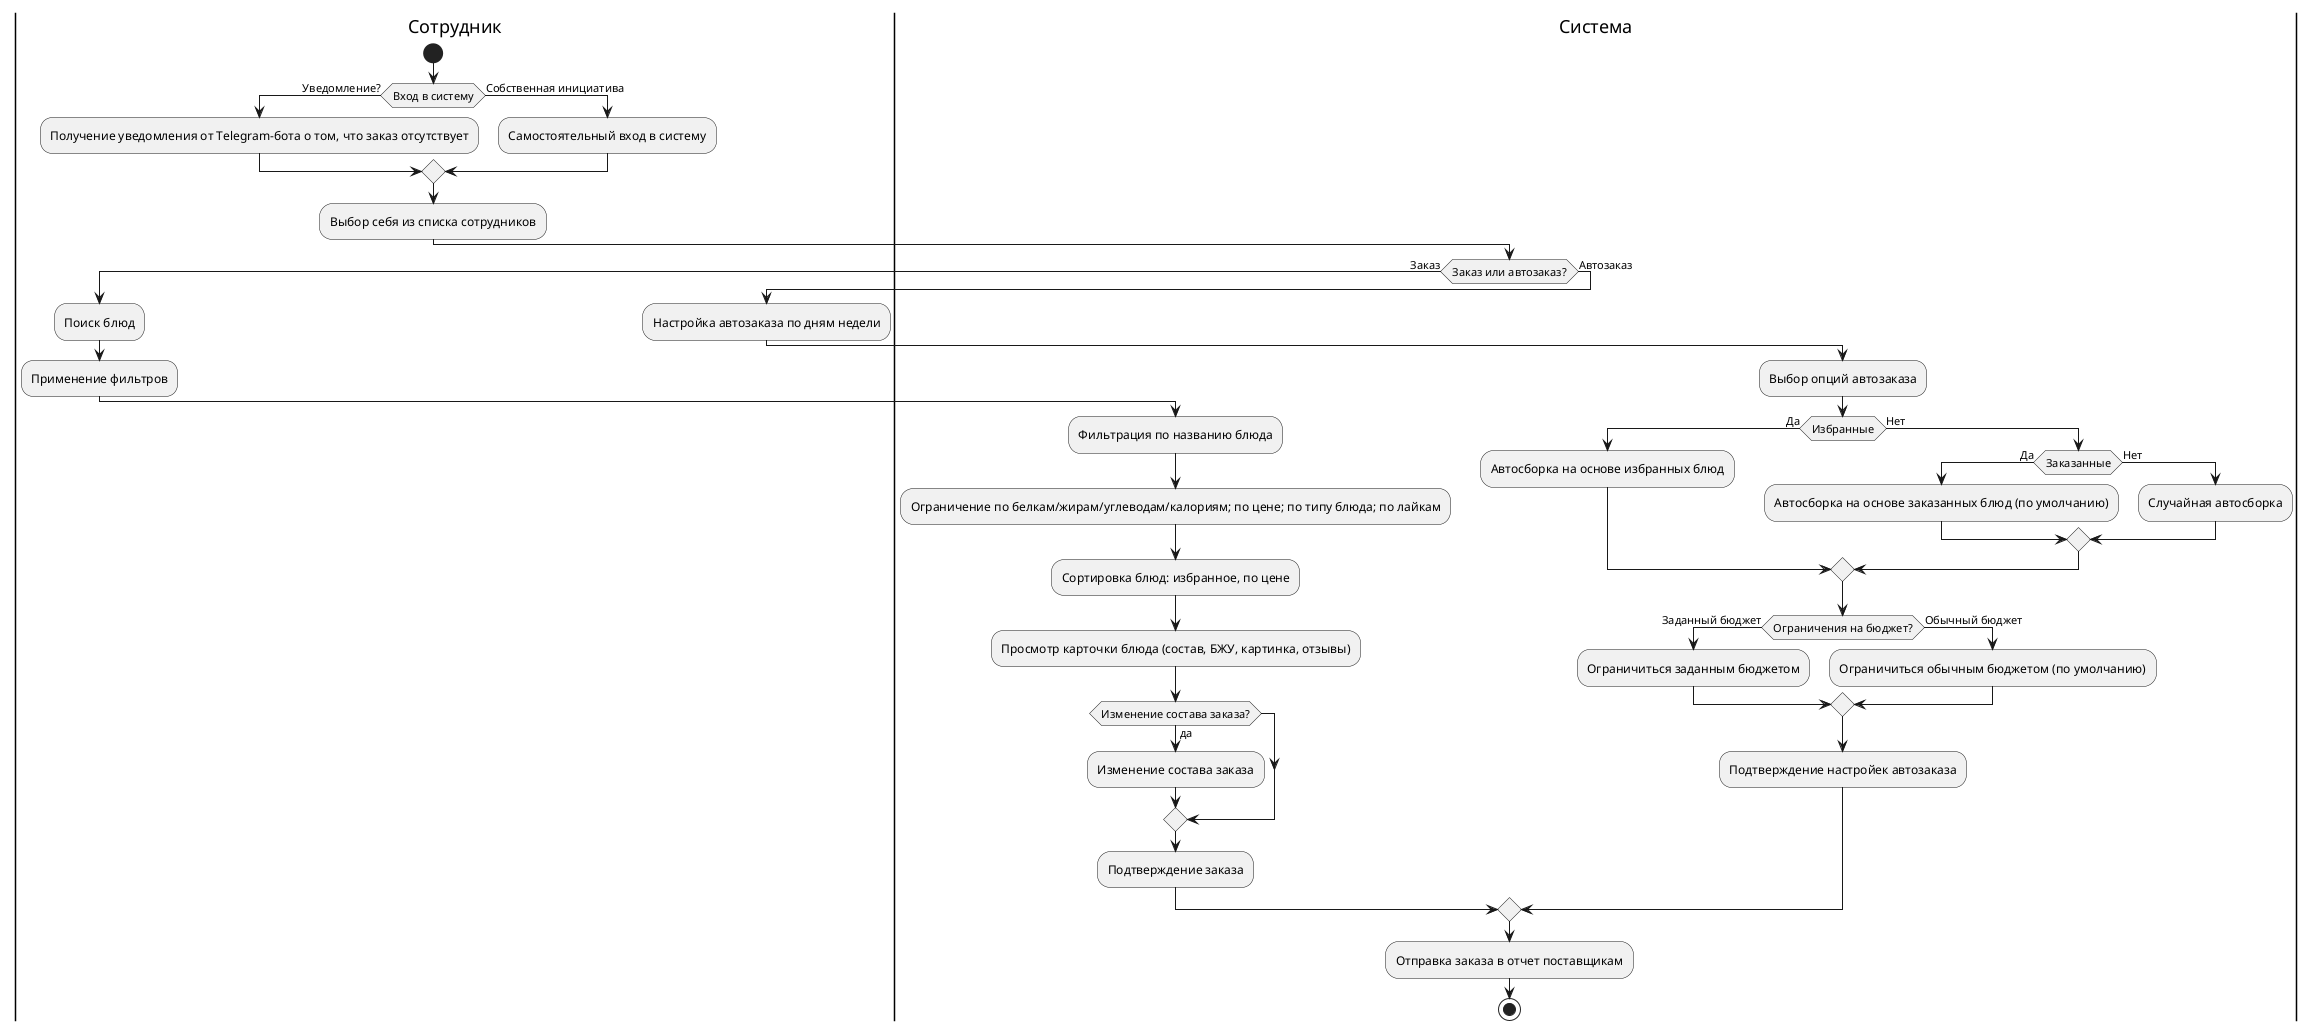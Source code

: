 @startuml
|Сотрудник|
start
if (Вход в систему) then (Уведомление?)
    :Получение уведомления от Telegram-бота о том, что заказ отсутствует;
else (Собственная инициатива)
    :Самостоятельный вход в систему;
endif

:Выбор себя из списка сотрудников;

|Система|

if (Заказ или автозаказ?) then (Заказ)
    |Сотрудник|
    :Поиск блюд;
    :Применение фильтров;

    |Система|
    :Фильтрация по названию блюда;
    :Ограничение по белкам/жирам/углеводам/калориям; по цене; по типу блюда; по лайкам;

    :Сортировка блюд: избранное, по цене;

    :Просмотр карточки блюда (состав, БЖУ, картинка, отзывы);

    if (Изменение состава заказа?) then (да)
        :Изменение состава заказа;
    endif

    :Подтверждение заказа;

else (Автозаказ)
    |Сотрудник|
    :Настройка автозаказа по дням недели;

    |Система|
    :Выбор опций автозаказа;

    if (Избранные) then (Да)
        :Автосборка на основе избранных блюд;
    else (Нет)
        if (Заказанные) then (Да)
            :Автосборка на основе заказанных блюд (по умолчанию);
        else (Нет)
            :Случайная автосборка;
        endif
    endif

    if (Ограничения на бюджет?) then (Заданный бюджет)
        :Ограничиться заданным бюджетом;
    else (Обычный бюджет)
        :Ограничиться обычным бюджетом (по умолчанию);
    endif

    |Система|
    :Подтверждение настройек автозаказа;

endif

|Система|
:Отправка заказа в отчет поставщикам;

stop
@enduml